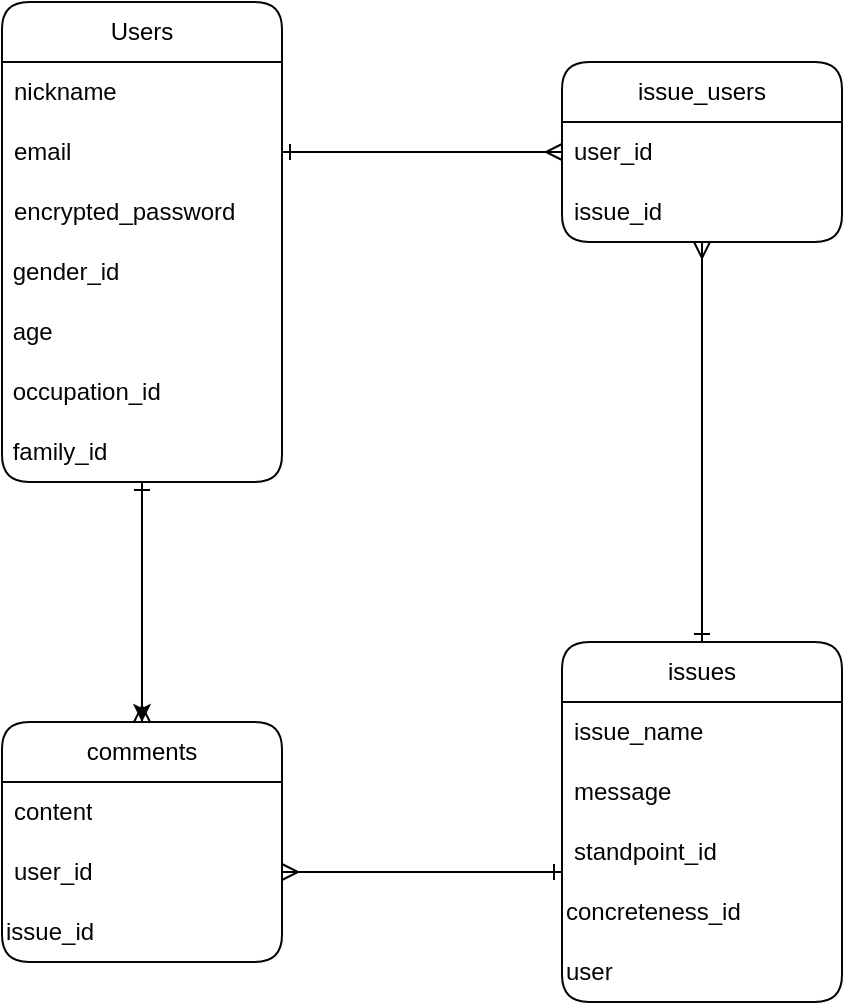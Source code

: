 <mxfile>
    <diagram id="3UJjixo_weChqn0kYaCk" name="ページ1">
        <mxGraphModel dx="519" dy="1077" grid="1" gridSize="10" guides="1" tooltips="1" connect="1" arrows="0" fold="1" page="1" pageScale="1" pageWidth="827" pageHeight="1169" background="#ffffff" math="0" shadow="0">
            <root>
                <mxCell id="0"/>
                <mxCell id="1" parent="0"/>
                <mxCell id="2" value="Users" style="swimlane;fontStyle=0;childLayout=stackLayout;horizontal=1;startSize=30;horizontalStack=0;resizeParent=1;resizeParentMax=0;resizeLast=0;collapsible=1;marginBottom=0;whiteSpace=wrap;html=1;swimlaneFillColor=#FFFFFF;gradientColor=none;fontColor=#000000;strokeColor=#050505;fillColor=#FFFFFF;rounded=1;" parent="1" vertex="1">
                    <mxGeometry x="120" y="260" width="140" height="240" as="geometry"/>
                </mxCell>
                <mxCell id="3" value="nickname" style="text;strokeColor=none;fillColor=none;align=left;verticalAlign=middle;spacingLeft=4;spacingRight=4;overflow=hidden;points=[[0,0.5],[1,0.5]];portConstraint=eastwest;rotatable=0;whiteSpace=wrap;html=1;fontColor=#050505;rounded=1;" parent="2" vertex="1">
                    <mxGeometry y="30" width="140" height="30" as="geometry"/>
                </mxCell>
                <mxCell id="4" value="email" style="text;strokeColor=none;fillColor=none;align=left;verticalAlign=middle;spacingLeft=4;spacingRight=4;overflow=hidden;points=[[0,0.5],[1,0.5]];portConstraint=eastwest;rotatable=0;whiteSpace=wrap;html=1;fontColor=#050505;rounded=1;" parent="2" vertex="1">
                    <mxGeometry y="60" width="140" height="30" as="geometry"/>
                </mxCell>
                <mxCell id="5" value="encrypted_password" style="text;strokeColor=none;fillColor=none;align=left;verticalAlign=middle;spacingLeft=4;spacingRight=4;overflow=hidden;points=[[0,0.5],[1,0.5]];portConstraint=eastwest;rotatable=0;whiteSpace=wrap;html=1;fontColor=#050505;rounded=1;" parent="2" vertex="1">
                    <mxGeometry y="90" width="140" height="30" as="geometry"/>
                </mxCell>
                <mxCell id="8" value="&amp;nbsp;gender_id" style="text;html=1;strokeColor=none;fillColor=none;align=left;verticalAlign=middle;whiteSpace=wrap;rounded=1;fontColor=#050505;" parent="2" vertex="1">
                    <mxGeometry y="120" width="140" height="30" as="geometry"/>
                </mxCell>
                <mxCell id="9" value="&amp;nbsp;age" style="text;html=1;strokeColor=none;fillColor=none;align=left;verticalAlign=middle;whiteSpace=wrap;rounded=1;fontColor=#050505;" parent="2" vertex="1">
                    <mxGeometry y="150" width="140" height="30" as="geometry"/>
                </mxCell>
                <mxCell id="10" value="&amp;nbsp;occupation_id" style="text;html=1;strokeColor=none;fillColor=none;align=left;verticalAlign=middle;whiteSpace=wrap;rounded=1;fontColor=#050505;" parent="2" vertex="1">
                    <mxGeometry y="180" width="140" height="30" as="geometry"/>
                </mxCell>
                <mxCell id="11" value="&amp;nbsp;family_id" style="text;html=1;strokeColor=none;fillColor=none;align=left;verticalAlign=middle;whiteSpace=wrap;rounded=1;fontColor=#050505;" parent="2" vertex="1">
                    <mxGeometry y="210" width="140" height="30" as="geometry"/>
                </mxCell>
                <mxCell id="33" style="edgeStyle=none;rounded=1;jumpSize=6;html=1;exitX=0.5;exitY=0;exitDx=0;exitDy=0;strokeColor=#000000;strokeWidth=1;fontColor=#050505;startArrow=ERone;startFill=0;endArrow=ERmany;endFill=0;endSize=6;targetPerimeterSpacing=0;" parent="1" source="12" target="22" edge="1">
                    <mxGeometry relative="1" as="geometry"/>
                </mxCell>
                <mxCell id="12" value="issues" style="swimlane;fontStyle=0;childLayout=stackLayout;horizontal=1;startSize=30;horizontalStack=0;resizeParent=1;resizeParentMax=0;resizeLast=0;collapsible=1;marginBottom=0;whiteSpace=wrap;html=1;swimlaneFillColor=#FFFFFF;gradientColor=none;fontColor=#000000;strokeColor=#050505;fillColor=#FFFFFF;rounded=1;" parent="1" vertex="1">
                    <mxGeometry x="400" y="580" width="140" height="180" as="geometry"/>
                </mxCell>
                <mxCell id="13" value="issue_name" style="text;strokeColor=none;fillColor=none;align=left;verticalAlign=middle;spacingLeft=4;spacingRight=4;overflow=hidden;points=[[0,0.5],[1,0.5]];portConstraint=eastwest;rotatable=0;whiteSpace=wrap;html=1;fontColor=#050505;rounded=1;" parent="12" vertex="1">
                    <mxGeometry y="30" width="140" height="30" as="geometry"/>
                </mxCell>
                <mxCell id="14" value="message" style="text;strokeColor=none;fillColor=none;align=left;verticalAlign=middle;spacingLeft=4;spacingRight=4;overflow=hidden;points=[[0,0.5],[1,0.5]];portConstraint=eastwest;rotatable=0;whiteSpace=wrap;html=1;fontColor=#050505;rounded=1;" parent="12" vertex="1">
                    <mxGeometry y="60" width="140" height="30" as="geometry"/>
                </mxCell>
                <mxCell id="15" value="standpoint_id" style="text;strokeColor=none;fillColor=none;align=left;verticalAlign=middle;spacingLeft=4;spacingRight=4;overflow=hidden;points=[[0,0.5],[1,0.5]];portConstraint=eastwest;rotatable=0;whiteSpace=wrap;html=1;fontColor=#050505;rounded=1;" parent="12" vertex="1">
                    <mxGeometry y="90" width="140" height="30" as="geometry"/>
                </mxCell>
                <mxCell id="16" value="concreteness_id" style="text;html=1;strokeColor=none;fillColor=none;align=left;verticalAlign=middle;whiteSpace=wrap;rounded=1;fontColor=#050505;" parent="12" vertex="1">
                    <mxGeometry y="120" width="140" height="30" as="geometry"/>
                </mxCell>
                <mxCell id="17" value="user" style="text;html=1;strokeColor=none;fillColor=none;align=left;verticalAlign=middle;whiteSpace=wrap;rounded=1;fontColor=#050505;" parent="12" vertex="1">
                    <mxGeometry y="150" width="140" height="30" as="geometry"/>
                </mxCell>
                <mxCell id="20" value="issue_users" style="swimlane;fontStyle=0;childLayout=stackLayout;horizontal=1;startSize=30;horizontalStack=0;resizeParent=1;resizeParentMax=0;resizeLast=0;collapsible=1;marginBottom=0;whiteSpace=wrap;html=1;swimlaneFillColor=#FFFFFF;gradientColor=none;fontColor=#000000;strokeColor=#050505;fillColor=#FFFFFF;rounded=1;" parent="1" vertex="1">
                    <mxGeometry x="400" y="290" width="140" height="90" as="geometry"/>
                </mxCell>
                <mxCell id="21" value="user_id" style="text;strokeColor=none;fillColor=none;align=left;verticalAlign=middle;spacingLeft=4;spacingRight=4;overflow=hidden;points=[[0,0.5],[1,0.5]];portConstraint=eastwest;rotatable=0;whiteSpace=wrap;html=1;fontColor=#050505;rounded=1;" parent="20" vertex="1">
                    <mxGeometry y="30" width="140" height="30" as="geometry"/>
                </mxCell>
                <mxCell id="22" value="issue_id" style="text;strokeColor=none;fillColor=none;align=left;verticalAlign=middle;spacingLeft=4;spacingRight=4;overflow=hidden;points=[[0,0.5],[1,0.5]];portConstraint=eastwest;rotatable=0;whiteSpace=wrap;html=1;fontColor=#050505;rounded=1;" parent="20" vertex="1">
                    <mxGeometry y="60" width="140" height="30" as="geometry"/>
                </mxCell>
                <mxCell id="26" value="comments" style="swimlane;fontStyle=0;childLayout=stackLayout;horizontal=1;startSize=30;horizontalStack=0;resizeParent=1;resizeParentMax=0;resizeLast=0;collapsible=1;marginBottom=0;whiteSpace=wrap;html=1;swimlaneFillColor=#FFFFFF;gradientColor=none;fontColor=#000000;strokeColor=#050505;fillColor=#FFFFFF;rounded=1;" parent="1" vertex="1">
                    <mxGeometry x="120" y="620" width="140" height="120" as="geometry"/>
                </mxCell>
                <mxCell id="27" value="content" style="text;strokeColor=none;fillColor=none;align=left;verticalAlign=middle;spacingLeft=4;spacingRight=4;overflow=hidden;points=[[0,0.5],[1,0.5]];portConstraint=eastwest;rotatable=0;whiteSpace=wrap;html=1;fontColor=#050505;rounded=1;" parent="26" vertex="1">
                    <mxGeometry y="30" width="140" height="30" as="geometry"/>
                </mxCell>
                <mxCell id="28" value="user_id" style="text;strokeColor=none;fillColor=none;align=left;verticalAlign=middle;spacingLeft=4;spacingRight=4;overflow=hidden;points=[[0,0.5],[1,0.5]];portConstraint=eastwest;rotatable=0;whiteSpace=wrap;html=1;fontColor=#050505;rounded=1;" parent="26" vertex="1">
                    <mxGeometry y="60" width="140" height="30" as="geometry"/>
                </mxCell>
                <mxCell id="29" value="issue_id" style="text;html=1;strokeColor=none;fillColor=none;align=left;verticalAlign=middle;whiteSpace=wrap;rounded=1;fontColor=#050505;" parent="26" vertex="1">
                    <mxGeometry y="90" width="140" height="30" as="geometry"/>
                </mxCell>
                <mxCell id="30" style="edgeStyle=none;html=1;exitX=0.5;exitY=1;exitDx=0;exitDy=0;entryX=0.5;entryY=0;entryDx=0;entryDy=0;fontColor=#050505;" parent="1" source="11" target="26" edge="1">
                    <mxGeometry relative="1" as="geometry"/>
                </mxCell>
                <mxCell id="31" value="" style="endArrow=ERone;html=1;fontColor=#050505;entryX=0.5;entryY=1;entryDx=0;entryDy=0;strokeColor=#000000;startArrow=ERmany;startFill=0;endFill=0;endSize=6;targetPerimeterSpacing=0;strokeWidth=1;jumpSize=8;" parent="1" source="26" target="11" edge="1">
                    <mxGeometry width="50" height="50" relative="1" as="geometry">
                        <mxPoint x="330" y="680" as="sourcePoint"/>
                        <mxPoint x="380" y="630" as="targetPoint"/>
                    </mxGeometry>
                </mxCell>
                <mxCell id="32" style="edgeStyle=none;rounded=1;jumpSize=6;html=1;exitX=1;exitY=0.5;exitDx=0;exitDy=0;entryX=0;entryY=0.5;entryDx=0;entryDy=0;strokeColor=#000000;strokeWidth=1;fontColor=#050505;startArrow=ERone;startFill=0;endArrow=ERmany;endFill=0;endSize=6;targetPerimeterSpacing=0;" parent="1" source="4" target="21" edge="1">
                    <mxGeometry relative="1" as="geometry">
                        <Array as="points">
                            <mxPoint x="330" y="335"/>
                        </Array>
                    </mxGeometry>
                </mxCell>
                <mxCell id="38" style="edgeStyle=none;rounded=1;jumpSize=6;html=1;exitX=1;exitY=0.5;exitDx=0;exitDy=0;strokeColor=#000000;strokeWidth=1;fontColor=#050505;startArrow=ERmany;startFill=0;endArrow=ERone;endFill=0;endSize=6;targetPerimeterSpacing=0;" parent="1" source="28" edge="1">
                    <mxGeometry relative="1" as="geometry">
                        <mxPoint x="400" y="695" as="targetPoint"/>
                    </mxGeometry>
                </mxCell>
            </root>
        </mxGraphModel>
    </diagram>
</mxfile>